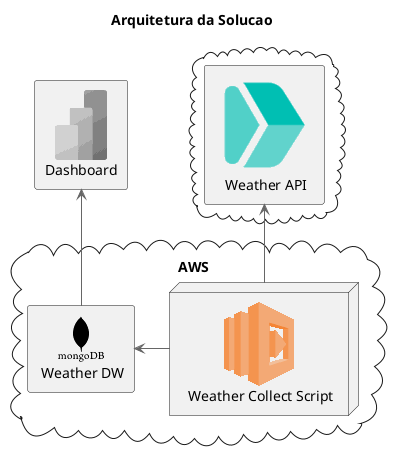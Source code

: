 @startuml
!include <aws/common>
!include <aws/Compute/AWSLambda/AWSLambda>

!include <awslib/AWSCommon>
!include <awslib/InternetOfThings/IoTRule>
!include <awslib/ApplicationIntegration/SimpleQueueService>

!include <azure/AzureCommon>
!include <azure/Analytics/AzurePowerBIEmbedded>

!include <cloudinsight/tomcat>
!include <cloudinsight/kafka>
!include <cloudinsight/java>
!include <cloudinsight/cassandra>

!include <elastic/endpoint/endpoint>

!include <tupadr3/common>
!include <tupadr3/devicons2/mongodb_wordmark>
!include <tupadr3/font-awesome/server>
!include <tupadr3/font-awesome/database>

title "Arquitetura da Solucao"

cloud {
	ENDPOINT(weather_api, "Weather API")
}

cloud "AWS" {
	AWSLAMBDA(collect_app, "Weather Collect Script")
	DEV2_MONGODB_WORDMARK(analytics_weather_db, "Weather DW")

	weather_api <-- collect_app
	collect_app -> analytics_weather_db
}


sprite $AzurePowerBIEmbedded [70x70/16z] {
xTZNaSDG34DHIGH5zT_mHexX0Dl2vl1k0MVmZMbVo6uzb9WdBpJHI9UcqiXvfg88NraLuYkYeGnbA5OpyYLR2Pcfp5h93r7mUSfGy7u50UG9Khu2u4mfLq6W
5HBbAkYebAk029A4fw2ZKhw2KuM4eU2iB5y1V6LUH64gY-xlAaCPob0oFq39ToWatg_a-vKy8ElRb6Za7Key1HAkGYIGbYA8syfMssqb6f4A4QsGO7ccaDXk
A2Ja5Y9Q4OJQqiGj9NOeH9GY2A6Gq4hiKhPVf2o-KfDWN6Nbk_K8
}
AzureEntityColoring(AzurePowerBIEmbedded)

rectangle "Dashboard" <<$AzurePowerBIEmbedded>> as dashboard
dashboard <-- analytics_weather_db

@enduml
